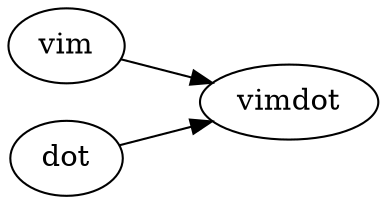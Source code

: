 digraph G {
	graph [layout=dot rankdir=LR]

// This is just an example for you to use as a template.
// Edit as you like. Whenever you save a legal graph
// the layout in the graphviz window will be updated.

	vim [href="http://www.vim.org/"]
	dot [href="http://www.graphviz.org/"]
	vimdot [href="file:///nix/store/r8j9nrzhb5b8f453xyzcsahfk186qhck-graphviz-9.0.0/bin/vimdot"]

	{vim dot} -> vimdot
}
